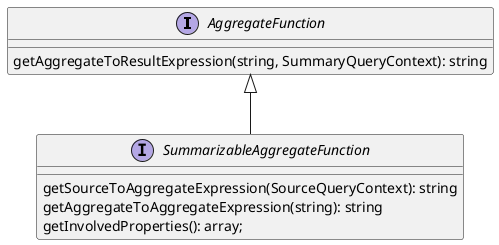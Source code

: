 @startuml
interface AggregateFunction {
    getAggregateToResultExpression(string, SummaryQueryContext): string
}

interface SummarizableAggregateFunction extends AggregateFunction {
    getSourceToAggregateExpression(SourceQueryContext): string
    getAggregateToAggregateExpression(string): string
    getInvolvedProperties(): array;
}
@enduml